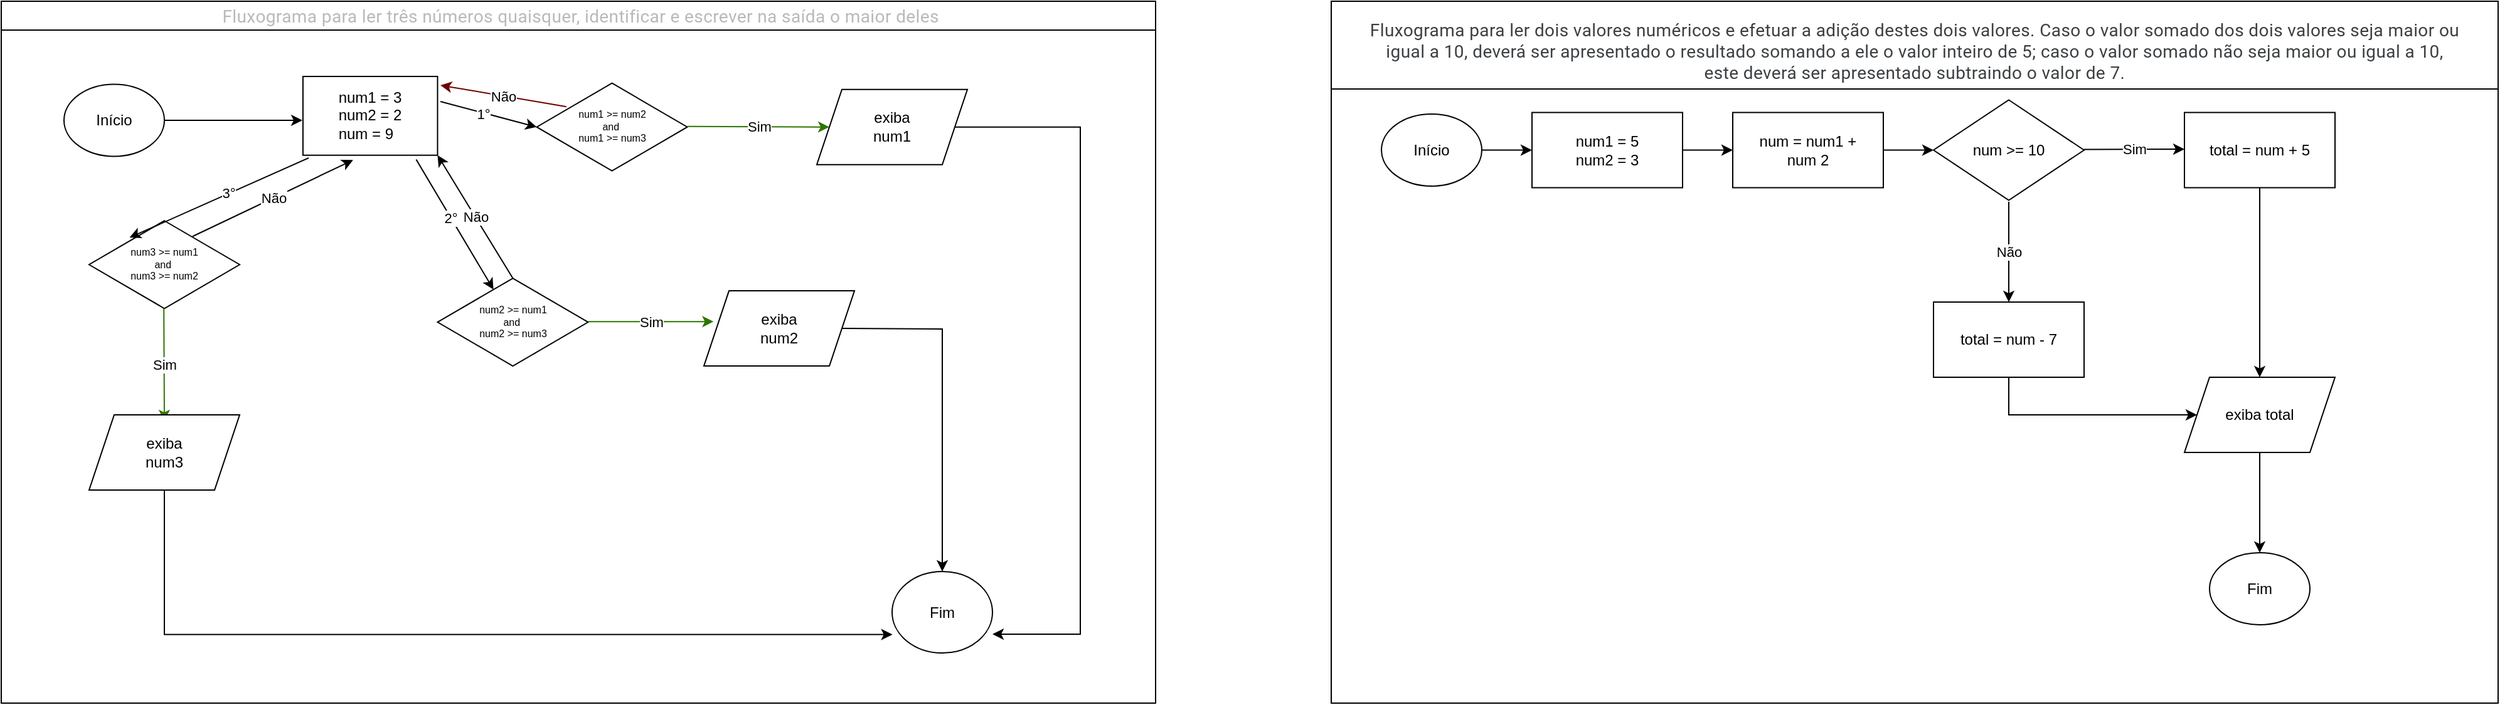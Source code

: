 <mxfile version="26.2.7">
  <diagram name="Page-1" id="74e2e168-ea6b-b213-b513-2b3c1d86103e">
    <mxGraphModel dx="1219" dy="1521" grid="1" gridSize="10" guides="1" tooltips="1" connect="1" arrows="1" fold="1" page="1" pageScale="1" pageWidth="1100" pageHeight="850" background="none" math="0" shadow="0">
      <root>
        <mxCell id="0" />
        <mxCell id="1" parent="0" />
        <mxCell id="UFvfOa0gocDv29ARBhqc-4" value="&lt;span style=&quot;font-family: Roboto, Arial, sans-serif; font-size: 14px; font-weight: 400; letter-spacing: 0.2px; text-align: start;&quot;&gt;&lt;font style=&quot;color: light-dark(rgb(185, 185, 185), rgb(255, 247, 238));&quot;&gt;&amp;nbsp;Fluxograma para ler três números&amp;nbsp;quaisquer, identificar e escrever na saída o maior deles&lt;/font&gt;&lt;/span&gt;" style="swimlane;whiteSpace=wrap;html=1;startSize=23;" parent="1" vertex="1">
          <mxGeometry x="90" y="-710" width="920" height="560" as="geometry" />
        </mxCell>
        <mxCell id="UFvfOa0gocDv29ARBhqc-13" style="edgeStyle=orthogonalEdgeStyle;rounded=0;orthogonalLoop=1;jettySize=auto;html=1;exitX=1;exitY=0.5;exitDx=0;exitDy=0;" parent="UFvfOa0gocDv29ARBhqc-4" source="UFvfOa0gocDv29ARBhqc-6" edge="1">
          <mxGeometry relative="1" as="geometry">
            <mxPoint x="240.0" y="95" as="targetPoint" />
          </mxGeometry>
        </mxCell>
        <mxCell id="UFvfOa0gocDv29ARBhqc-6" value="" style="ellipse;whiteSpace=wrap;html=1;" parent="UFvfOa0gocDv29ARBhqc-4" vertex="1">
          <mxGeometry x="50" y="66.25" width="80" height="57.5" as="geometry" />
        </mxCell>
        <mxCell id="UFvfOa0gocDv29ARBhqc-7" value="Início" style="text;html=1;align=center;verticalAlign=middle;whiteSpace=wrap;rounded=0;" parent="UFvfOa0gocDv29ARBhqc-4" vertex="1">
          <mxGeometry x="60" y="80" width="60" height="30" as="geometry" />
        </mxCell>
        <mxCell id="UFvfOa0gocDv29ARBhqc-8" value="" style="ellipse;whiteSpace=wrap;html=1;" parent="UFvfOa0gocDv29ARBhqc-4" vertex="1">
          <mxGeometry x="710" y="455" width="80" height="65" as="geometry" />
        </mxCell>
        <mxCell id="UFvfOa0gocDv29ARBhqc-9" value="Fim" style="text;html=1;align=center;verticalAlign=middle;whiteSpace=wrap;rounded=0;" parent="UFvfOa0gocDv29ARBhqc-4" vertex="1">
          <mxGeometry x="720" y="472.5" width="60" height="30" as="geometry" />
        </mxCell>
        <mxCell id="UFvfOa0gocDv29ARBhqc-15" value="" style="rhombus;whiteSpace=wrap;html=1;" parent="UFvfOa0gocDv29ARBhqc-4" vertex="1">
          <mxGeometry x="426.78" y="65.35" width="120" height="70" as="geometry" />
        </mxCell>
        <mxCell id="UFvfOa0gocDv29ARBhqc-16" value="" style="rhombus;whiteSpace=wrap;html=1;" parent="UFvfOa0gocDv29ARBhqc-4" vertex="1">
          <mxGeometry x="347.73" y="221.03" width="120" height="70" as="geometry" />
        </mxCell>
        <mxCell id="UFvfOa0gocDv29ARBhqc-27" value="" style="rhombus;whiteSpace=wrap;html=1;" parent="UFvfOa0gocDv29ARBhqc-4" vertex="1">
          <mxGeometry x="70" y="175.12" width="120" height="70" as="geometry" />
        </mxCell>
        <mxCell id="UFvfOa0gocDv29ARBhqc-28" value="num1 &amp;gt;= num2&lt;div&gt;and&amp;nbsp;&lt;/div&gt;&lt;div&gt;num1 &amp;gt;= num3&lt;/div&gt;" style="text;html=1;align=center;verticalAlign=middle;whiteSpace=wrap;rounded=0;fontSize=8;" parent="UFvfOa0gocDv29ARBhqc-4" vertex="1">
          <mxGeometry x="441.78" y="77.85" width="90" height="45" as="geometry" />
        </mxCell>
        <mxCell id="UFvfOa0gocDv29ARBhqc-29" value="num2 &amp;gt;= num1&lt;div&gt;and&amp;nbsp;&lt;/div&gt;&lt;div&gt;num2 &amp;gt;= num3&lt;/div&gt;" style="text;html=1;align=center;verticalAlign=middle;whiteSpace=wrap;rounded=0;fontSize=8;" parent="UFvfOa0gocDv29ARBhqc-4" vertex="1">
          <mxGeometry x="362.73" y="233.53" width="90" height="45" as="geometry" />
        </mxCell>
        <mxCell id="UFvfOa0gocDv29ARBhqc-30" value="num3 &amp;gt;= num1&lt;div&gt;and&amp;nbsp;&lt;/div&gt;&lt;div&gt;num3 &amp;gt;= num2&lt;/div&gt;" style="text;html=1;align=center;verticalAlign=middle;whiteSpace=wrap;rounded=0;fontSize=8;" parent="UFvfOa0gocDv29ARBhqc-4" vertex="1">
          <mxGeometry x="85" y="187.62" width="90" height="45" as="geometry" />
        </mxCell>
        <mxCell id="UFvfOa0gocDv29ARBhqc-32" value="" style="endArrow=classic;html=1;rounded=0;fillColor=#a20025;strokeColor=light-dark(#6F0000,#FF3333);exitX=0.197;exitY=0.268;exitDx=0;exitDy=0;exitPerimeter=0;" parent="UFvfOa0gocDv29ARBhqc-4" source="UFvfOa0gocDv29ARBhqc-15" edge="1">
          <mxGeometry relative="1" as="geometry">
            <mxPoint x="446.92" y="61.61" as="sourcePoint" />
            <mxPoint x="350" y="67" as="targetPoint" />
            <Array as="points" />
          </mxGeometry>
        </mxCell>
        <mxCell id="UFvfOa0gocDv29ARBhqc-33" value="Não" style="edgeLabel;resizable=0;html=1;;align=center;verticalAlign=middle;" parent="UFvfOa0gocDv29ARBhqc-32" connectable="0" vertex="1">
          <mxGeometry relative="1" as="geometry" />
        </mxCell>
        <mxCell id="UFvfOa0gocDv29ARBhqc-36" value="&lt;div&gt;&lt;br&gt;&lt;/div&gt;" style="edgeLabel;html=1;align=center;verticalAlign=middle;resizable=0;points=[];" parent="UFvfOa0gocDv29ARBhqc-32" vertex="1" connectable="0">
          <mxGeometry x="0.043" y="2" relative="1" as="geometry">
            <mxPoint x="37" y="5" as="offset" />
          </mxGeometry>
        </mxCell>
        <mxCell id="UFvfOa0gocDv29ARBhqc-37" value="" style="endArrow=classic;html=1;rounded=0;entryX=0;entryY=0.5;entryDx=0;entryDy=0;" parent="UFvfOa0gocDv29ARBhqc-4" target="UFvfOa0gocDv29ARBhqc-15" edge="1">
          <mxGeometry relative="1" as="geometry">
            <mxPoint x="350" y="80" as="sourcePoint" />
            <mxPoint x="410" y="79" as="targetPoint" />
          </mxGeometry>
        </mxCell>
        <mxCell id="UFvfOa0gocDv29ARBhqc-39" value="1°" style="edgeLabel;html=1;align=center;verticalAlign=middle;resizable=0;points=[];" parent="UFvfOa0gocDv29ARBhqc-37" vertex="1" connectable="0">
          <mxGeometry x="-0.107" y="-1" relative="1" as="geometry">
            <mxPoint as="offset" />
          </mxGeometry>
        </mxCell>
        <mxCell id="UFvfOa0gocDv29ARBhqc-42" value="" style="endArrow=classic;html=1;rounded=0;exitX=0.839;exitY=1.02;exitDx=0;exitDy=0;exitPerimeter=0;" parent="UFvfOa0gocDv29ARBhqc-4" target="UFvfOa0gocDv29ARBhqc-16" edge="1">
          <mxGeometry relative="1" as="geometry">
            <mxPoint x="330.68" y="126.2" as="sourcePoint" />
            <mxPoint x="390" y="123" as="targetPoint" />
            <Array as="points" />
          </mxGeometry>
        </mxCell>
        <mxCell id="UFvfOa0gocDv29ARBhqc-43" value="2°" style="edgeLabel;html=1;align=center;verticalAlign=middle;resizable=0;points=[];" parent="UFvfOa0gocDv29ARBhqc-42" vertex="1" connectable="0">
          <mxGeometry x="-0.107" y="-1" relative="1" as="geometry">
            <mxPoint as="offset" />
          </mxGeometry>
        </mxCell>
        <mxCell id="UFvfOa0gocDv29ARBhqc-47" value="" style="endArrow=classic;html=1;rounded=0;entryX=0.269;entryY=0.192;entryDx=0;entryDy=0;entryPerimeter=0;" parent="UFvfOa0gocDv29ARBhqc-4" target="UFvfOa0gocDv29ARBhqc-27" edge="1">
          <mxGeometry relative="1" as="geometry">
            <mxPoint x="245" y="125" as="sourcePoint" />
            <mxPoint x="335" y="199" as="targetPoint" />
            <Array as="points" />
          </mxGeometry>
        </mxCell>
        <mxCell id="UFvfOa0gocDv29ARBhqc-48" value="3°" style="edgeLabel;html=1;align=center;verticalAlign=middle;resizable=0;points=[];" parent="UFvfOa0gocDv29ARBhqc-47" vertex="1" connectable="0">
          <mxGeometry x="-0.107" y="-1" relative="1" as="geometry">
            <mxPoint as="offset" />
          </mxGeometry>
        </mxCell>
        <mxCell id="UFvfOa0gocDv29ARBhqc-50" value="" style="endArrow=classic;html=1;rounded=0;fillColor=#60a917;strokeColor=#2D7600;entryX=0;entryY=0.5;entryDx=0;entryDy=0;" parent="UFvfOa0gocDv29ARBhqc-4" edge="1" target="UFvfOa0gocDv29ARBhqc-73">
          <mxGeometry relative="1" as="geometry">
            <mxPoint x="546.78" y="99.93" as="sourcePoint" />
            <mxPoint x="646.78" y="99.93" as="targetPoint" />
          </mxGeometry>
        </mxCell>
        <mxCell id="UFvfOa0gocDv29ARBhqc-51" value="Sim" style="edgeLabel;resizable=0;html=1;;align=center;verticalAlign=middle;" parent="UFvfOa0gocDv29ARBhqc-50" connectable="0" vertex="1">
          <mxGeometry relative="1" as="geometry" />
        </mxCell>
        <mxCell id="UFvfOa0gocDv29ARBhqc-53" value="" style="endArrow=classic;html=1;rounded=0;entryX=1;entryY=1;entryDx=0;entryDy=0;exitX=0.5;exitY=0;exitDx=0;exitDy=0;strokeColor=light-dark(#000000,#FF3333);" parent="UFvfOa0gocDv29ARBhqc-4" source="UFvfOa0gocDv29ARBhqc-16" target="wZkj38R6PT5TZQeugZxY-4" edge="1">
          <mxGeometry relative="1" as="geometry">
            <mxPoint x="480" y="187.5" as="sourcePoint" />
            <mxPoint x="336.154" y="106.538" as="targetPoint" />
            <Array as="points" />
          </mxGeometry>
        </mxCell>
        <mxCell id="UFvfOa0gocDv29ARBhqc-54" value="Não" style="edgeLabel;resizable=0;html=1;;align=center;verticalAlign=middle;" parent="UFvfOa0gocDv29ARBhqc-53" connectable="0" vertex="1">
          <mxGeometry relative="1" as="geometry" />
        </mxCell>
        <mxCell id="UFvfOa0gocDv29ARBhqc-55" value="&lt;div&gt;&lt;br&gt;&lt;/div&gt;" style="edgeLabel;html=1;align=center;verticalAlign=middle;resizable=0;points=[];" parent="UFvfOa0gocDv29ARBhqc-53" vertex="1" connectable="0">
          <mxGeometry x="0.043" y="2" relative="1" as="geometry">
            <mxPoint as="offset" />
          </mxGeometry>
        </mxCell>
        <mxCell id="UFvfOa0gocDv29ARBhqc-57" value="" style="endArrow=classic;html=1;rounded=0;fillColor=#60a917;strokeColor=#2D7600;" parent="UFvfOa0gocDv29ARBhqc-4" edge="1">
          <mxGeometry relative="1" as="geometry">
            <mxPoint x="467.73" y="255.61" as="sourcePoint" />
            <mxPoint x="567.73" y="255.61" as="targetPoint" />
          </mxGeometry>
        </mxCell>
        <mxCell id="UFvfOa0gocDv29ARBhqc-58" value="Sim" style="edgeLabel;resizable=0;html=1;;align=center;verticalAlign=middle;" parent="UFvfOa0gocDv29ARBhqc-57" connectable="0" vertex="1">
          <mxGeometry relative="1" as="geometry" />
        </mxCell>
        <mxCell id="UFvfOa0gocDv29ARBhqc-59" value="" style="endArrow=classic;html=1;rounded=0;entryX=0.42;entryY=1.028;entryDx=0;entryDy=0;exitX=0.75;exitY=0;exitDx=0;exitDy=0;strokeColor=light-dark(#000000,#FF3333);entryPerimeter=0;" parent="UFvfOa0gocDv29ARBhqc-4" source="UFvfOa0gocDv29ARBhqc-30" edge="1">
          <mxGeometry relative="1" as="geometry">
            <mxPoint x="400" y="205" as="sourcePoint" />
            <mxPoint x="280.4" y="126.68" as="targetPoint" />
            <Array as="points" />
          </mxGeometry>
        </mxCell>
        <mxCell id="UFvfOa0gocDv29ARBhqc-60" value="Não" style="edgeLabel;resizable=0;html=1;;align=center;verticalAlign=middle;" parent="UFvfOa0gocDv29ARBhqc-59" connectable="0" vertex="1">
          <mxGeometry relative="1" as="geometry" />
        </mxCell>
        <mxCell id="UFvfOa0gocDv29ARBhqc-61" value="&lt;div&gt;&lt;br&gt;&lt;/div&gt;" style="edgeLabel;html=1;align=center;verticalAlign=middle;resizable=0;points=[];" parent="UFvfOa0gocDv29ARBhqc-59" vertex="1" connectable="0">
          <mxGeometry x="0.043" y="2" relative="1" as="geometry">
            <mxPoint as="offset" />
          </mxGeometry>
        </mxCell>
        <mxCell id="UFvfOa0gocDv29ARBhqc-62" value="" style="endArrow=classic;html=1;rounded=0;fillColor=#60a917;strokeColor=#2D7600;entryX=0.5;entryY=0.083;entryDx=0;entryDy=0;entryPerimeter=0;" parent="UFvfOa0gocDv29ARBhqc-4" target="UFvfOa0gocDv29ARBhqc-67" edge="1">
          <mxGeometry relative="1" as="geometry">
            <mxPoint x="129.58" y="245.12" as="sourcePoint" />
            <mxPoint x="130" y="335.12" as="targetPoint" />
          </mxGeometry>
        </mxCell>
        <mxCell id="UFvfOa0gocDv29ARBhqc-63" value="Sim" style="edgeLabel;resizable=0;html=1;;align=center;verticalAlign=middle;" parent="UFvfOa0gocDv29ARBhqc-62" connectable="0" vertex="1">
          <mxGeometry relative="1" as="geometry" />
        </mxCell>
        <mxCell id="UFvfOa0gocDv29ARBhqc-67" value="" style="shape=parallelogram;perimeter=parallelogramPerimeter;whiteSpace=wrap;html=1;fixedSize=1;" parent="UFvfOa0gocDv29ARBhqc-4" vertex="1">
          <mxGeometry x="70" y="330" width="120" height="60" as="geometry" />
        </mxCell>
        <mxCell id="UFvfOa0gocDv29ARBhqc-69" value="exiba num3" style="text;html=1;align=center;verticalAlign=middle;whiteSpace=wrap;rounded=0;" parent="UFvfOa0gocDv29ARBhqc-4" vertex="1">
          <mxGeometry x="100" y="345" width="60" height="30" as="geometry" />
        </mxCell>
        <mxCell id="UFvfOa0gocDv29ARBhqc-70" value="" style="shape=parallelogram;perimeter=parallelogramPerimeter;whiteSpace=wrap;html=1;fixedSize=1;" parent="UFvfOa0gocDv29ARBhqc-4" vertex="1">
          <mxGeometry x="560" y="231.03" width="120" height="60" as="geometry" />
        </mxCell>
        <mxCell id="UFvfOa0gocDv29ARBhqc-76" style="edgeStyle=orthogonalEdgeStyle;rounded=0;orthogonalLoop=1;jettySize=auto;html=1;" parent="UFvfOa0gocDv29ARBhqc-4" target="UFvfOa0gocDv29ARBhqc-8" edge="1">
          <mxGeometry relative="1" as="geometry">
            <mxPoint x="670" y="261" as="sourcePoint" />
          </mxGeometry>
        </mxCell>
        <mxCell id="UFvfOa0gocDv29ARBhqc-71" value="exiba num2" style="text;html=1;align=center;verticalAlign=middle;whiteSpace=wrap;rounded=0;" parent="UFvfOa0gocDv29ARBhqc-4" vertex="1">
          <mxGeometry x="590" y="246.03" width="60" height="30" as="geometry" />
        </mxCell>
        <mxCell id="UFvfOa0gocDv29ARBhqc-73" value="" style="shape=parallelogram;perimeter=parallelogramPerimeter;whiteSpace=wrap;html=1;fixedSize=1;" parent="UFvfOa0gocDv29ARBhqc-4" vertex="1">
          <mxGeometry x="650" y="70.35" width="120" height="60" as="geometry" />
        </mxCell>
        <mxCell id="UFvfOa0gocDv29ARBhqc-74" value="exiba num1" style="text;html=1;align=center;verticalAlign=middle;whiteSpace=wrap;rounded=0;" parent="UFvfOa0gocDv29ARBhqc-4" vertex="1">
          <mxGeometry x="680" y="85.0" width="60" height="30" as="geometry" />
        </mxCell>
        <mxCell id="UFvfOa0gocDv29ARBhqc-75" style="edgeStyle=orthogonalEdgeStyle;rounded=0;orthogonalLoop=1;jettySize=auto;html=1;exitX=0.5;exitY=1;exitDx=0;exitDy=0;entryX=0.004;entryY=0.773;entryDx=0;entryDy=0;entryPerimeter=0;" parent="UFvfOa0gocDv29ARBhqc-4" source="UFvfOa0gocDv29ARBhqc-67" target="UFvfOa0gocDv29ARBhqc-8" edge="1">
          <mxGeometry relative="1" as="geometry" />
        </mxCell>
        <mxCell id="UFvfOa0gocDv29ARBhqc-77" style="edgeStyle=orthogonalEdgeStyle;rounded=0;orthogonalLoop=1;jettySize=auto;html=1;exitX=1;exitY=0.5;exitDx=0;exitDy=0;entryX=1;entryY=0.769;entryDx=0;entryDy=0;entryPerimeter=0;" parent="UFvfOa0gocDv29ARBhqc-4" source="UFvfOa0gocDv29ARBhqc-73" target="UFvfOa0gocDv29ARBhqc-8" edge="1">
          <mxGeometry relative="1" as="geometry">
            <Array as="points">
              <mxPoint x="860" y="100" />
              <mxPoint x="860" y="505" />
            </Array>
          </mxGeometry>
        </mxCell>
        <mxCell id="wZkj38R6PT5TZQeugZxY-4" value="" style="rounded=0;whiteSpace=wrap;html=1;" vertex="1" parent="UFvfOa0gocDv29ARBhqc-4">
          <mxGeometry x="240.46" y="60" width="107.27" height="62.85" as="geometry" />
        </mxCell>
        <mxCell id="wZkj38R6PT5TZQeugZxY-6" value="&lt;span style=&quot;text-align: left;&quot;&gt;num1 = 3&lt;/span&gt;&lt;div style=&quot;text-align: left;&quot;&gt;num2 = 2&lt;/div&gt;&lt;div style=&quot;text-align: left;&quot;&gt;&lt;span style=&quot;background-color: transparent; color: light-dark(rgb(0, 0, 0), rgb(255, 255, 255));&quot;&gt;num = 9&lt;/span&gt;&lt;/div&gt;" style="text;html=1;align=center;verticalAlign=middle;whiteSpace=wrap;rounded=0;" vertex="1" parent="UFvfOa0gocDv29ARBhqc-4">
          <mxGeometry x="264.09" y="76.43" width="60" height="30" as="geometry" />
        </mxCell>
        <mxCell id="UFvfOa0gocDv29ARBhqc-81" value="" style="swimlane;whiteSpace=wrap;html=1;startSize=70;" parent="1" vertex="1">
          <mxGeometry x="1150" y="-710" width="930" height="560" as="geometry" />
        </mxCell>
        <mxCell id="UFvfOa0gocDv29ARBhqc-82" value="&lt;span style=&quot;color: rgb(60, 64, 67); font-family: Roboto, Arial, sans-serif; font-size: 14px; letter-spacing: 0.2px; text-align: start;&quot;&gt;Fluxograma para ler dois valores numéricos&amp;nbsp;e efetuar a adição destes dois valores. Caso o valor somado dos dois valores&amp;nbsp;seja maior ou igual a 10, deverá ser apresentado o resultado somando a ele o&amp;nbsp;valor inteiro de 5; caso o valor somado não seja maior ou igual a 10, este&amp;nbsp;deverá ser apresentado subtraindo o valor de 7.&lt;/span&gt;" style="text;html=1;align=center;verticalAlign=middle;whiteSpace=wrap;rounded=0;" parent="UFvfOa0gocDv29ARBhqc-81" vertex="1">
          <mxGeometry x="15" y="10" width="900" height="60" as="geometry" />
        </mxCell>
        <mxCell id="wZkj38R6PT5TZQeugZxY-32" style="edgeStyle=orthogonalEdgeStyle;rounded=0;orthogonalLoop=1;jettySize=auto;html=1;exitX=1;exitY=0.5;exitDx=0;exitDy=0;entryX=0;entryY=0.5;entryDx=0;entryDy=0;" edge="1" parent="UFvfOa0gocDv29ARBhqc-81" source="wZkj38R6PT5TZQeugZxY-1" target="wZkj38R6PT5TZQeugZxY-8">
          <mxGeometry relative="1" as="geometry" />
        </mxCell>
        <mxCell id="wZkj38R6PT5TZQeugZxY-1" value="" style="ellipse;whiteSpace=wrap;html=1;" vertex="1" parent="UFvfOa0gocDv29ARBhqc-81">
          <mxGeometry x="40" y="90" width="80" height="57.5" as="geometry" />
        </mxCell>
        <mxCell id="wZkj38R6PT5TZQeugZxY-2" value="Início" style="text;html=1;align=center;verticalAlign=middle;whiteSpace=wrap;rounded=0;" vertex="1" parent="UFvfOa0gocDv29ARBhqc-81">
          <mxGeometry x="50" y="103.75" width="60" height="30" as="geometry" />
        </mxCell>
        <mxCell id="wZkj38R6PT5TZQeugZxY-31" style="edgeStyle=orthogonalEdgeStyle;rounded=0;orthogonalLoop=1;jettySize=auto;html=1;exitX=1;exitY=0.5;exitDx=0;exitDy=0;entryX=0;entryY=0.5;entryDx=0;entryDy=0;" edge="1" parent="UFvfOa0gocDv29ARBhqc-81" source="wZkj38R6PT5TZQeugZxY-8" target="wZkj38R6PT5TZQeugZxY-10">
          <mxGeometry relative="1" as="geometry" />
        </mxCell>
        <mxCell id="wZkj38R6PT5TZQeugZxY-8" value="" style="rounded=0;whiteSpace=wrap;html=1;" vertex="1" parent="UFvfOa0gocDv29ARBhqc-81">
          <mxGeometry x="160" y="88.75" width="120" height="60" as="geometry" />
        </mxCell>
        <mxCell id="wZkj38R6PT5TZQeugZxY-9" value="num1 = 5&lt;div&gt;num2 = 3&lt;/div&gt;" style="text;html=1;align=center;verticalAlign=middle;whiteSpace=wrap;rounded=0;" vertex="1" parent="UFvfOa0gocDv29ARBhqc-81">
          <mxGeometry x="190" y="103.75" width="60" height="30" as="geometry" />
        </mxCell>
        <mxCell id="wZkj38R6PT5TZQeugZxY-30" style="edgeStyle=orthogonalEdgeStyle;rounded=0;orthogonalLoop=1;jettySize=auto;html=1;exitX=1;exitY=0.5;exitDx=0;exitDy=0;entryX=0;entryY=0.5;entryDx=0;entryDy=0;" edge="1" parent="UFvfOa0gocDv29ARBhqc-81" source="wZkj38R6PT5TZQeugZxY-10" target="wZkj38R6PT5TZQeugZxY-12">
          <mxGeometry relative="1" as="geometry" />
        </mxCell>
        <mxCell id="wZkj38R6PT5TZQeugZxY-10" value="" style="rounded=0;whiteSpace=wrap;html=1;" vertex="1" parent="UFvfOa0gocDv29ARBhqc-81">
          <mxGeometry x="320" y="88.75" width="120" height="60" as="geometry" />
        </mxCell>
        <mxCell id="wZkj38R6PT5TZQeugZxY-11" value="num = num1 + num 2" style="text;html=1;align=center;verticalAlign=middle;whiteSpace=wrap;rounded=0;" vertex="1" parent="UFvfOa0gocDv29ARBhqc-81">
          <mxGeometry x="330" y="105.63" width="100" height="26.25" as="geometry" />
        </mxCell>
        <mxCell id="wZkj38R6PT5TZQeugZxY-12" value="" style="rhombus;whiteSpace=wrap;html=1;" vertex="1" parent="UFvfOa0gocDv29ARBhqc-81">
          <mxGeometry x="480" y="78.75" width="120" height="80" as="geometry" />
        </mxCell>
        <mxCell id="wZkj38R6PT5TZQeugZxY-13" value="num &amp;gt;= 10" style="text;html=1;align=center;verticalAlign=middle;whiteSpace=wrap;rounded=0;" vertex="1" parent="UFvfOa0gocDv29ARBhqc-81">
          <mxGeometry x="510" y="103.75" width="60" height="30" as="geometry" />
        </mxCell>
        <mxCell id="wZkj38R6PT5TZQeugZxY-27" style="edgeStyle=orthogonalEdgeStyle;rounded=0;orthogonalLoop=1;jettySize=auto;html=1;exitX=0.5;exitY=1;exitDx=0;exitDy=0;" edge="1" parent="UFvfOa0gocDv29ARBhqc-81" source="wZkj38R6PT5TZQeugZxY-15" target="wZkj38R6PT5TZQeugZxY-25">
          <mxGeometry relative="1" as="geometry" />
        </mxCell>
        <mxCell id="wZkj38R6PT5TZQeugZxY-15" value="total = num - 7" style="whiteSpace=wrap;html=1;" vertex="1" parent="UFvfOa0gocDv29ARBhqc-81">
          <mxGeometry x="480" y="240" width="120" height="60" as="geometry" />
        </mxCell>
        <mxCell id="wZkj38R6PT5TZQeugZxY-26" style="edgeStyle=orthogonalEdgeStyle;rounded=0;orthogonalLoop=1;jettySize=auto;html=1;exitX=0.5;exitY=1;exitDx=0;exitDy=0;entryX=0.5;entryY=0;entryDx=0;entryDy=0;" edge="1" parent="UFvfOa0gocDv29ARBhqc-81" source="wZkj38R6PT5TZQeugZxY-18" target="wZkj38R6PT5TZQeugZxY-25">
          <mxGeometry relative="1" as="geometry" />
        </mxCell>
        <mxCell id="wZkj38R6PT5TZQeugZxY-18" value="total = num + 5" style="rounded=0;whiteSpace=wrap;html=1;" vertex="1" parent="UFvfOa0gocDv29ARBhqc-81">
          <mxGeometry x="680" y="88.75" width="120" height="60" as="geometry" />
        </mxCell>
        <mxCell id="wZkj38R6PT5TZQeugZxY-19" value="" style="endArrow=classic;html=1;rounded=0;" edge="1" parent="UFvfOa0gocDv29ARBhqc-81">
          <mxGeometry relative="1" as="geometry">
            <mxPoint x="600" y="118.28" as="sourcePoint" />
            <mxPoint x="680" y="118" as="targetPoint" />
          </mxGeometry>
        </mxCell>
        <mxCell id="wZkj38R6PT5TZQeugZxY-20" value="Sim" style="edgeLabel;resizable=0;html=1;;align=center;verticalAlign=middle;" connectable="0" vertex="1" parent="wZkj38R6PT5TZQeugZxY-19">
          <mxGeometry relative="1" as="geometry" />
        </mxCell>
        <mxCell id="wZkj38R6PT5TZQeugZxY-23" value="" style="endArrow=classic;html=1;rounded=0;entryX=0.5;entryY=0;entryDx=0;entryDy=0;" edge="1" parent="UFvfOa0gocDv29ARBhqc-81" target="wZkj38R6PT5TZQeugZxY-15">
          <mxGeometry relative="1" as="geometry">
            <mxPoint x="540" y="160" as="sourcePoint" />
            <mxPoint x="590" y="190" as="targetPoint" />
          </mxGeometry>
        </mxCell>
        <mxCell id="wZkj38R6PT5TZQeugZxY-24" value="Não" style="edgeLabel;resizable=0;html=1;;align=center;verticalAlign=middle;" connectable="0" vertex="1" parent="wZkj38R6PT5TZQeugZxY-23">
          <mxGeometry relative="1" as="geometry" />
        </mxCell>
        <mxCell id="wZkj38R6PT5TZQeugZxY-29" style="edgeStyle=orthogonalEdgeStyle;rounded=0;orthogonalLoop=1;jettySize=auto;html=1;exitX=0.5;exitY=1;exitDx=0;exitDy=0;entryX=0.5;entryY=0;entryDx=0;entryDy=0;" edge="1" parent="UFvfOa0gocDv29ARBhqc-81" source="wZkj38R6PT5TZQeugZxY-25" target="wZkj38R6PT5TZQeugZxY-28">
          <mxGeometry relative="1" as="geometry" />
        </mxCell>
        <mxCell id="wZkj38R6PT5TZQeugZxY-25" value="exiba total" style="shape=parallelogram;perimeter=parallelogramPerimeter;whiteSpace=wrap;html=1;fixedSize=1;" vertex="1" parent="UFvfOa0gocDv29ARBhqc-81">
          <mxGeometry x="680" y="300" width="120" height="60" as="geometry" />
        </mxCell>
        <mxCell id="wZkj38R6PT5TZQeugZxY-28" value="Fim" style="ellipse;whiteSpace=wrap;html=1;" vertex="1" parent="UFvfOa0gocDv29ARBhqc-81">
          <mxGeometry x="700" y="440" width="80" height="57.5" as="geometry" />
        </mxCell>
      </root>
    </mxGraphModel>
  </diagram>
</mxfile>
